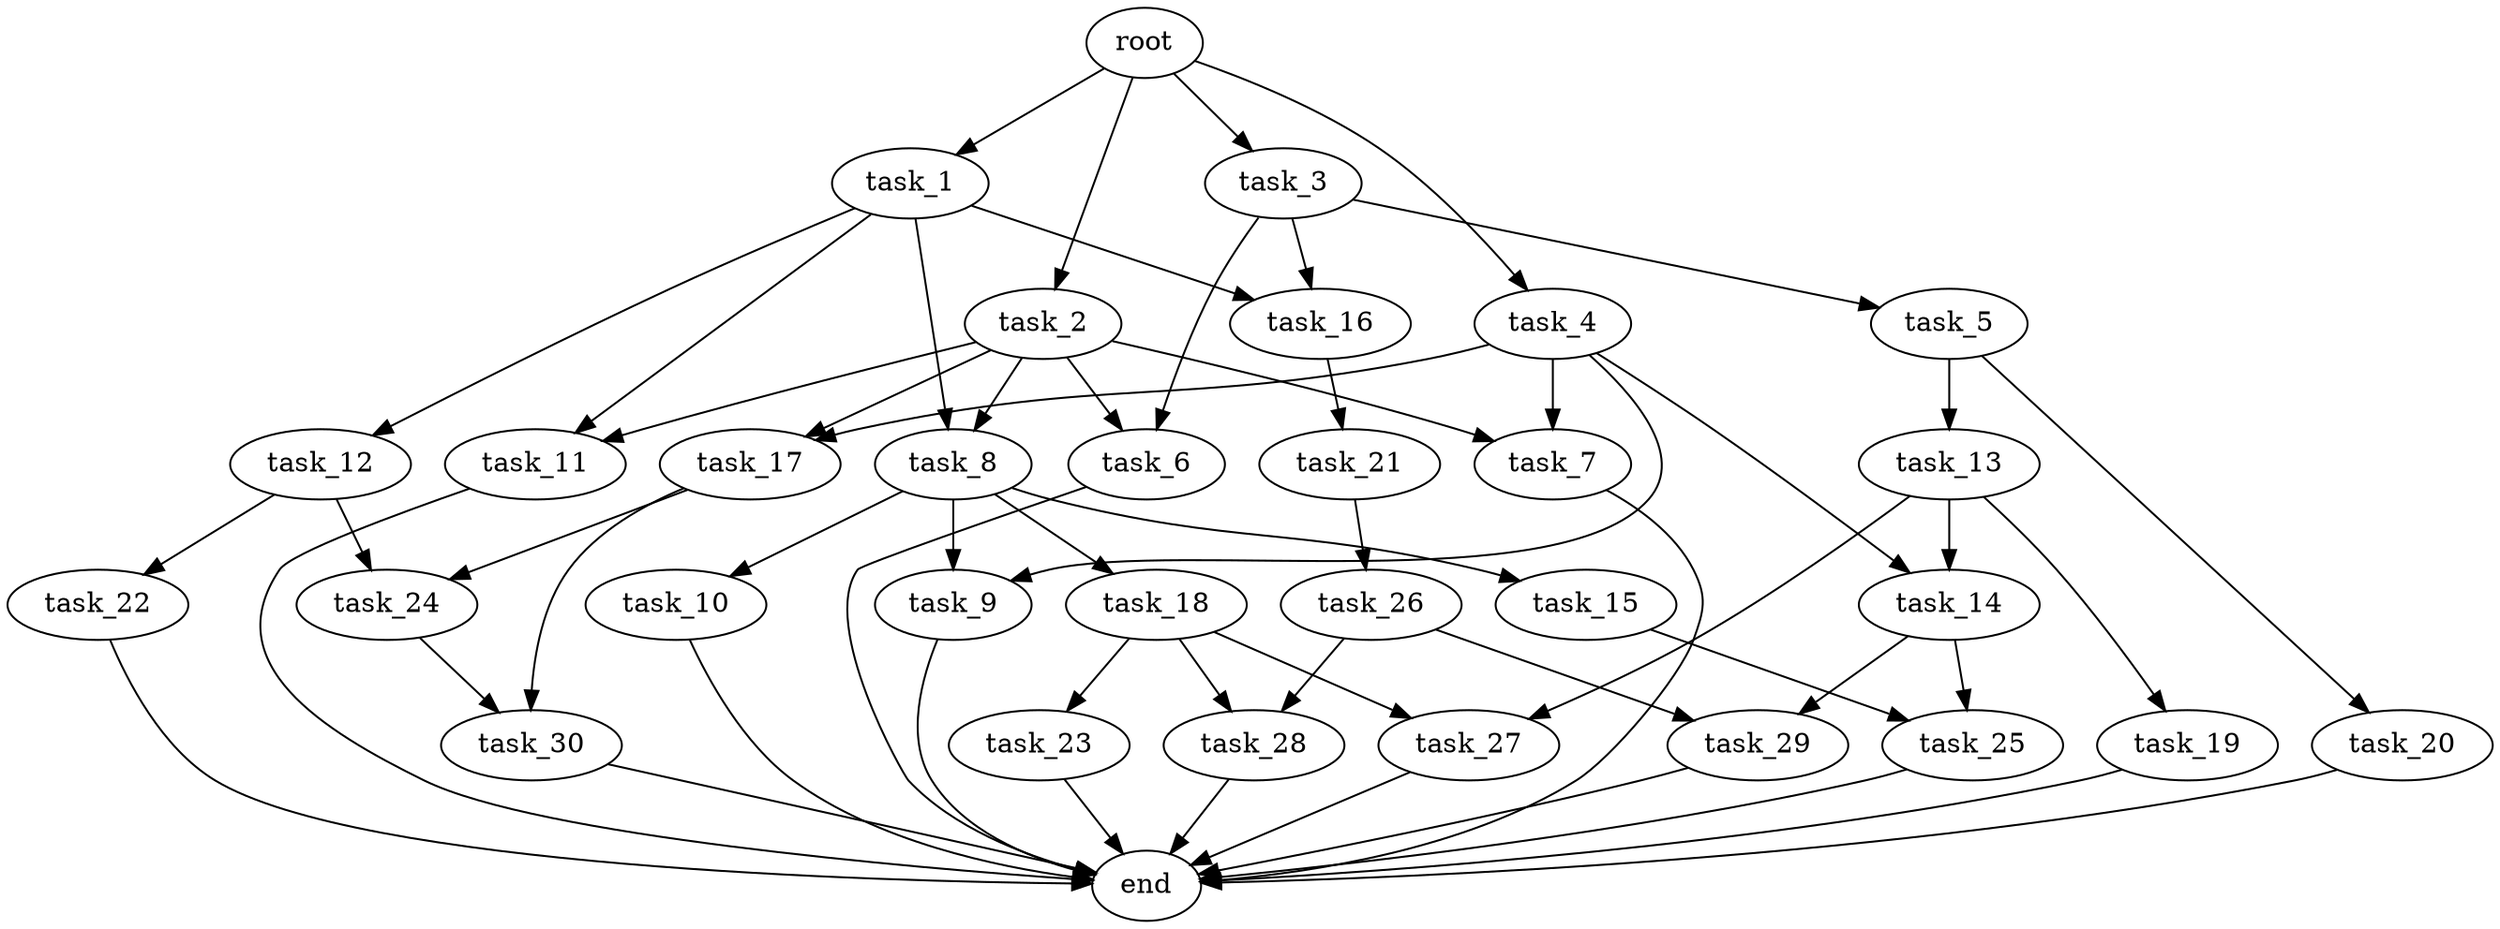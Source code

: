 digraph G {
  root [size="0.000000e+00"];
  task_1 [size="7.492194e+09"];
  task_2 [size="4.152431e+09"];
  task_3 [size="1.056036e+09"];
  task_4 [size="6.386604e+09"];
  task_5 [size="3.580276e+09"];
  task_6 [size="4.587747e+09"];
  task_7 [size="6.652758e+09"];
  task_8 [size="8.828357e+09"];
  task_9 [size="1.668926e+09"];
  task_10 [size="1.804785e+09"];
  task_11 [size="4.016170e+09"];
  task_12 [size="3.375791e+09"];
  task_13 [size="1.582606e+09"];
  task_14 [size="9.984337e+09"];
  task_15 [size="4.430679e+09"];
  task_16 [size="3.523888e+09"];
  task_17 [size="3.152235e+09"];
  task_18 [size="9.914638e+09"];
  task_19 [size="3.247216e+09"];
  task_20 [size="3.717823e+09"];
  task_21 [size="7.642079e+09"];
  task_22 [size="4.306450e+09"];
  task_23 [size="7.258951e+09"];
  task_24 [size="6.084525e+09"];
  task_25 [size="5.631884e+09"];
  task_26 [size="2.140067e+09"];
  task_27 [size="7.657316e+09"];
  task_28 [size="9.261543e+09"];
  task_29 [size="2.541637e+09"];
  task_30 [size="9.616556e+09"];
  end [size="0.000000e+00"];

  root -> task_1 [size="1.000000e-12"];
  root -> task_2 [size="1.000000e-12"];
  root -> task_3 [size="1.000000e-12"];
  root -> task_4 [size="1.000000e-12"];
  task_1 -> task_8 [size="4.414179e+08"];
  task_1 -> task_11 [size="2.008085e+08"];
  task_1 -> task_12 [size="3.375791e+08"];
  task_1 -> task_16 [size="1.761944e+08"];
  task_2 -> task_6 [size="2.293874e+08"];
  task_2 -> task_7 [size="3.326379e+08"];
  task_2 -> task_8 [size="4.414179e+08"];
  task_2 -> task_11 [size="2.008085e+08"];
  task_2 -> task_17 [size="1.576117e+08"];
  task_3 -> task_5 [size="3.580276e+08"];
  task_3 -> task_6 [size="2.293874e+08"];
  task_3 -> task_16 [size="1.761944e+08"];
  task_4 -> task_7 [size="3.326379e+08"];
  task_4 -> task_9 [size="8.344632e+07"];
  task_4 -> task_14 [size="4.992169e+08"];
  task_4 -> task_17 [size="1.576117e+08"];
  task_5 -> task_13 [size="1.582606e+08"];
  task_5 -> task_20 [size="3.717823e+08"];
  task_6 -> end [size="1.000000e-12"];
  task_7 -> end [size="1.000000e-12"];
  task_8 -> task_9 [size="8.344632e+07"];
  task_8 -> task_10 [size="1.804785e+08"];
  task_8 -> task_15 [size="4.430679e+08"];
  task_8 -> task_18 [size="9.914638e+08"];
  task_9 -> end [size="1.000000e-12"];
  task_10 -> end [size="1.000000e-12"];
  task_11 -> end [size="1.000000e-12"];
  task_12 -> task_22 [size="4.306450e+08"];
  task_12 -> task_24 [size="3.042263e+08"];
  task_13 -> task_14 [size="4.992169e+08"];
  task_13 -> task_19 [size="3.247216e+08"];
  task_13 -> task_27 [size="3.828658e+08"];
  task_14 -> task_25 [size="2.815942e+08"];
  task_14 -> task_29 [size="1.270819e+08"];
  task_15 -> task_25 [size="2.815942e+08"];
  task_16 -> task_21 [size="7.642079e+08"];
  task_17 -> task_24 [size="3.042263e+08"];
  task_17 -> task_30 [size="4.808278e+08"];
  task_18 -> task_23 [size="7.258951e+08"];
  task_18 -> task_27 [size="3.828658e+08"];
  task_18 -> task_28 [size="4.630772e+08"];
  task_19 -> end [size="1.000000e-12"];
  task_20 -> end [size="1.000000e-12"];
  task_21 -> task_26 [size="2.140067e+08"];
  task_22 -> end [size="1.000000e-12"];
  task_23 -> end [size="1.000000e-12"];
  task_24 -> task_30 [size="4.808278e+08"];
  task_25 -> end [size="1.000000e-12"];
  task_26 -> task_28 [size="4.630772e+08"];
  task_26 -> task_29 [size="1.270819e+08"];
  task_27 -> end [size="1.000000e-12"];
  task_28 -> end [size="1.000000e-12"];
  task_29 -> end [size="1.000000e-12"];
  task_30 -> end [size="1.000000e-12"];
}
